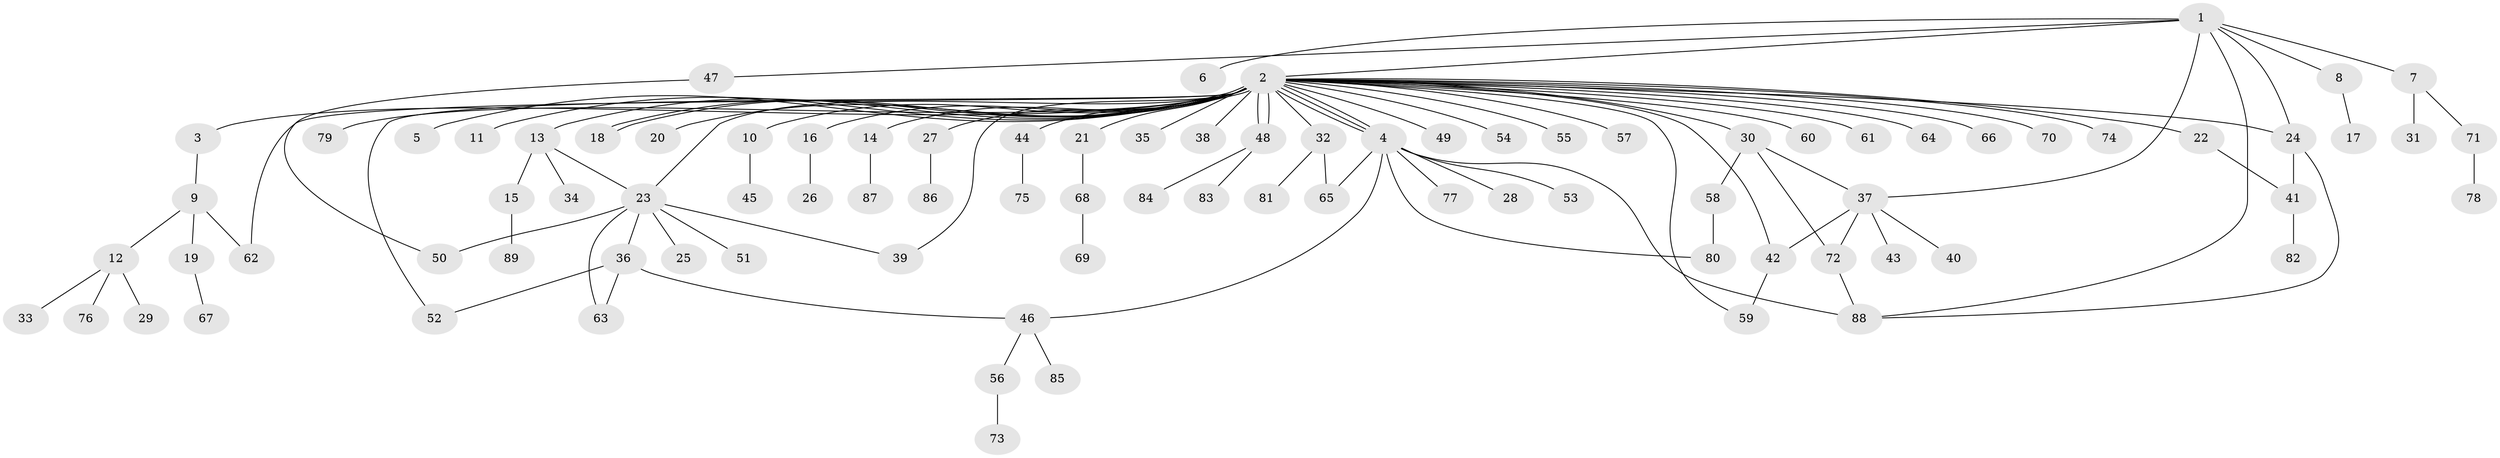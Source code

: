// Generated by graph-tools (version 1.1) at 2025/50/03/09/25 03:50:00]
// undirected, 89 vertices, 110 edges
graph export_dot {
graph [start="1"]
  node [color=gray90,style=filled];
  1;
  2;
  3;
  4;
  5;
  6;
  7;
  8;
  9;
  10;
  11;
  12;
  13;
  14;
  15;
  16;
  17;
  18;
  19;
  20;
  21;
  22;
  23;
  24;
  25;
  26;
  27;
  28;
  29;
  30;
  31;
  32;
  33;
  34;
  35;
  36;
  37;
  38;
  39;
  40;
  41;
  42;
  43;
  44;
  45;
  46;
  47;
  48;
  49;
  50;
  51;
  52;
  53;
  54;
  55;
  56;
  57;
  58;
  59;
  60;
  61;
  62;
  63;
  64;
  65;
  66;
  67;
  68;
  69;
  70;
  71;
  72;
  73;
  74;
  75;
  76;
  77;
  78;
  79;
  80;
  81;
  82;
  83;
  84;
  85;
  86;
  87;
  88;
  89;
  1 -- 2;
  1 -- 6;
  1 -- 7;
  1 -- 8;
  1 -- 24;
  1 -- 37;
  1 -- 47;
  1 -- 88;
  2 -- 3;
  2 -- 4;
  2 -- 4;
  2 -- 4;
  2 -- 5;
  2 -- 10;
  2 -- 11;
  2 -- 13;
  2 -- 14;
  2 -- 16;
  2 -- 18;
  2 -- 18;
  2 -- 20;
  2 -- 21;
  2 -- 22;
  2 -- 23;
  2 -- 24;
  2 -- 27;
  2 -- 30;
  2 -- 32;
  2 -- 35;
  2 -- 38;
  2 -- 39;
  2 -- 42;
  2 -- 44;
  2 -- 48;
  2 -- 48;
  2 -- 49;
  2 -- 52;
  2 -- 54;
  2 -- 55;
  2 -- 57;
  2 -- 59;
  2 -- 60;
  2 -- 61;
  2 -- 62;
  2 -- 64;
  2 -- 66;
  2 -- 70;
  2 -- 74;
  2 -- 79;
  3 -- 9;
  4 -- 28;
  4 -- 46;
  4 -- 53;
  4 -- 65;
  4 -- 77;
  4 -- 80;
  4 -- 88;
  7 -- 31;
  7 -- 71;
  8 -- 17;
  9 -- 12;
  9 -- 19;
  9 -- 62;
  10 -- 45;
  12 -- 29;
  12 -- 33;
  12 -- 76;
  13 -- 15;
  13 -- 23;
  13 -- 34;
  14 -- 87;
  15 -- 89;
  16 -- 26;
  19 -- 67;
  21 -- 68;
  22 -- 41;
  23 -- 25;
  23 -- 36;
  23 -- 39;
  23 -- 50;
  23 -- 51;
  23 -- 63;
  24 -- 41;
  24 -- 88;
  27 -- 86;
  30 -- 37;
  30 -- 58;
  30 -- 72;
  32 -- 65;
  32 -- 81;
  36 -- 46;
  36 -- 52;
  36 -- 63;
  37 -- 40;
  37 -- 42;
  37 -- 43;
  37 -- 72;
  41 -- 82;
  42 -- 59;
  44 -- 75;
  46 -- 56;
  46 -- 85;
  47 -- 50;
  48 -- 83;
  48 -- 84;
  56 -- 73;
  58 -- 80;
  68 -- 69;
  71 -- 78;
  72 -- 88;
}
